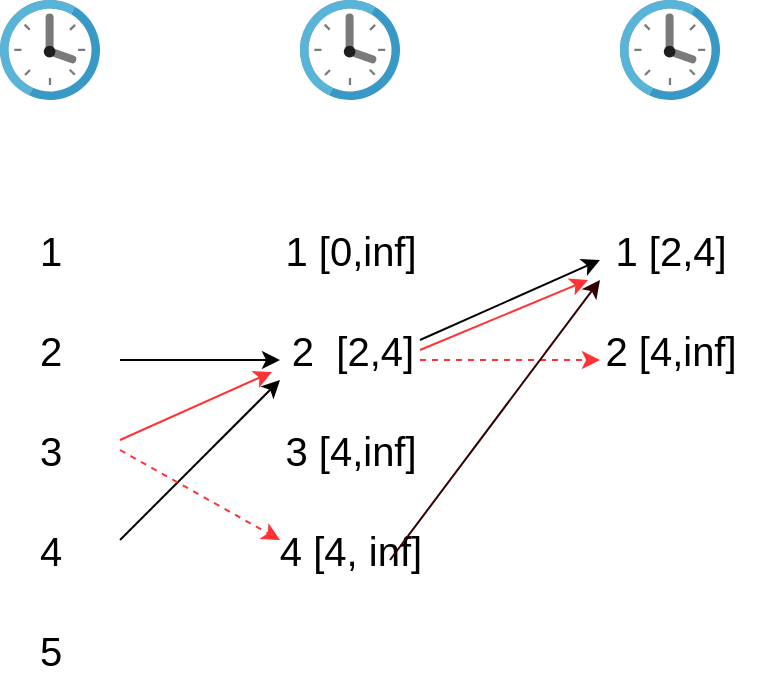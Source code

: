 <mxfile version="20.8.4" type="github">
  <diagram id="FynAF6712mWn7e7LtK_c" name="Page-1">
    <mxGraphModel dx="1196" dy="777" grid="1" gridSize="10" guides="1" tooltips="1" connect="1" arrows="1" fold="1" page="1" pageScale="1" pageWidth="850" pageHeight="1100" math="0" shadow="0">
      <root>
        <mxCell id="0" />
        <mxCell id="1" parent="0" />
        <mxCell id="YDPxqVyPuuDmGZl12sw5-1" value="" style="sketch=0;aspect=fixed;html=1;points=[];align=center;image;fontSize=12;image=img/lib/mscae/Clock.svg;" vertex="1" parent="1">
          <mxGeometry x="140" y="140" width="50" height="50" as="geometry" />
        </mxCell>
        <mxCell id="YDPxqVyPuuDmGZl12sw5-2" value="" style="sketch=0;aspect=fixed;html=1;points=[];align=center;image;fontSize=12;image=img/lib/mscae/Clock.svg;" vertex="1" parent="1">
          <mxGeometry x="290" y="140" width="50" height="50" as="geometry" />
        </mxCell>
        <mxCell id="YDPxqVyPuuDmGZl12sw5-3" value="" style="sketch=0;aspect=fixed;html=1;points=[];align=center;image;fontSize=12;image=img/lib/mscae/Clock.svg;" vertex="1" parent="1">
          <mxGeometry x="450" y="140" width="50" height="50" as="geometry" />
        </mxCell>
        <mxCell id="YDPxqVyPuuDmGZl12sw5-4" value="1" style="text;html=1;align=center;verticalAlign=middle;resizable=0;points=[];autosize=1;strokeColor=none;fillColor=none;fontSize=20;" vertex="1" parent="1">
          <mxGeometry x="150" y="245" width="30" height="40" as="geometry" />
        </mxCell>
        <mxCell id="YDPxqVyPuuDmGZl12sw5-5" value="2" style="text;html=1;align=center;verticalAlign=middle;resizable=0;points=[];autosize=1;strokeColor=none;fillColor=none;fontSize=20;" vertex="1" parent="1">
          <mxGeometry x="150" y="295" width="30" height="40" as="geometry" />
        </mxCell>
        <mxCell id="YDPxqVyPuuDmGZl12sw5-6" value="3" style="text;html=1;align=center;verticalAlign=middle;resizable=0;points=[];autosize=1;strokeColor=none;fillColor=none;fontSize=20;" vertex="1" parent="1">
          <mxGeometry x="150" y="345" width="30" height="40" as="geometry" />
        </mxCell>
        <mxCell id="YDPxqVyPuuDmGZl12sw5-7" value="4" style="text;html=1;align=center;verticalAlign=middle;resizable=0;points=[];autosize=1;strokeColor=none;fillColor=none;fontSize=20;" vertex="1" parent="1">
          <mxGeometry x="150" y="395" width="30" height="40" as="geometry" />
        </mxCell>
        <mxCell id="YDPxqVyPuuDmGZl12sw5-8" value="5" style="text;html=1;align=center;verticalAlign=middle;resizable=0;points=[];autosize=1;strokeColor=none;fillColor=none;fontSize=20;" vertex="1" parent="1">
          <mxGeometry x="150" y="445" width="30" height="40" as="geometry" />
        </mxCell>
        <mxCell id="YDPxqVyPuuDmGZl12sw5-9" value="1 [0,inf]" style="text;html=1;align=center;verticalAlign=middle;resizable=0;points=[];autosize=1;strokeColor=none;fillColor=none;fontSize=20;" vertex="1" parent="1">
          <mxGeometry x="270" y="245" width="90" height="40" as="geometry" />
        </mxCell>
        <mxCell id="YDPxqVyPuuDmGZl12sw5-11" value="2 &amp;nbsp;[2,4]" style="text;html=1;align=center;verticalAlign=middle;resizable=0;points=[];autosize=1;strokeColor=none;fillColor=none;fontSize=20;" vertex="1" parent="1">
          <mxGeometry x="276" y="295" width="80" height="40" as="geometry" />
        </mxCell>
        <mxCell id="YDPxqVyPuuDmGZl12sw5-13" value="3 [4,inf]" style="text;html=1;align=center;verticalAlign=middle;resizable=0;points=[];autosize=1;strokeColor=none;fillColor=none;fontSize=20;" vertex="1" parent="1">
          <mxGeometry x="270" y="345" width="90" height="40" as="geometry" />
        </mxCell>
        <mxCell id="YDPxqVyPuuDmGZl12sw5-14" value="4 [4, inf]" style="text;html=1;align=center;verticalAlign=middle;resizable=0;points=[];autosize=1;strokeColor=none;fillColor=none;fontSize=20;" vertex="1" parent="1">
          <mxGeometry x="270" y="395" width="90" height="40" as="geometry" />
        </mxCell>
        <mxCell id="YDPxqVyPuuDmGZl12sw5-16" value="1 [2,4]" style="text;html=1;align=center;verticalAlign=middle;resizable=0;points=[];autosize=1;strokeColor=none;fillColor=none;fontSize=20;" vertex="1" parent="1">
          <mxGeometry x="435" y="245" width="80" height="40" as="geometry" />
        </mxCell>
        <mxCell id="YDPxqVyPuuDmGZl12sw5-17" value="2 [4,inf]" style="text;html=1;align=center;verticalAlign=middle;resizable=0;points=[];autosize=1;strokeColor=none;fillColor=none;fontSize=20;" vertex="1" parent="1">
          <mxGeometry x="430" y="295" width="90" height="40" as="geometry" />
        </mxCell>
        <mxCell id="YDPxqVyPuuDmGZl12sw5-18" value="" style="endArrow=classic;html=1;rounded=0;fontSize=20;" edge="1" parent="1">
          <mxGeometry width="50" height="50" relative="1" as="geometry">
            <mxPoint x="200" y="320" as="sourcePoint" />
            <mxPoint x="280" y="320" as="targetPoint" />
          </mxGeometry>
        </mxCell>
        <mxCell id="YDPxqVyPuuDmGZl12sw5-19" value="" style="endArrow=classic;html=1;rounded=0;fontSize=20;" edge="1" parent="1">
          <mxGeometry width="50" height="50" relative="1" as="geometry">
            <mxPoint x="350" y="310" as="sourcePoint" />
            <mxPoint x="440" y="270" as="targetPoint" />
          </mxGeometry>
        </mxCell>
        <mxCell id="YDPxqVyPuuDmGZl12sw5-20" value="" style="endArrow=classic;html=1;rounded=0;fontSize=20;" edge="1" parent="1">
          <mxGeometry width="50" height="50" relative="1" as="geometry">
            <mxPoint x="200" y="410" as="sourcePoint" />
            <mxPoint x="280" y="330" as="targetPoint" />
          </mxGeometry>
        </mxCell>
        <mxCell id="YDPxqVyPuuDmGZl12sw5-21" value="" style="endArrow=classic;html=1;rounded=0;fontSize=20;strokeColor=#FF3333;dashed=1;" edge="1" parent="1">
          <mxGeometry width="50" height="50" relative="1" as="geometry">
            <mxPoint x="350" y="320" as="sourcePoint" />
            <mxPoint x="440" y="320" as="targetPoint" />
          </mxGeometry>
        </mxCell>
        <mxCell id="YDPxqVyPuuDmGZl12sw5-22" value="" style="endArrow=classic;html=1;rounded=0;fontSize=20;fontStyle=1;fillColor=#f8cecc;strokeColor=#FF3333;dashed=1;" edge="1" parent="1">
          <mxGeometry width="50" height="50" relative="1" as="geometry">
            <mxPoint x="200" y="365" as="sourcePoint" />
            <mxPoint x="280" y="410" as="targetPoint" />
          </mxGeometry>
        </mxCell>
        <mxCell id="YDPxqVyPuuDmGZl12sw5-24" value="" style="endArrow=classic;html=1;rounded=0;fontSize=20;strokeColor=#330000;" edge="1" parent="1">
          <mxGeometry width="50" height="50" relative="1" as="geometry">
            <mxPoint x="335" y="420" as="sourcePoint" />
            <mxPoint x="440" y="280" as="targetPoint" />
          </mxGeometry>
        </mxCell>
        <mxCell id="YDPxqVyPuuDmGZl12sw5-25" value="" style="endArrow=classic;html=1;rounded=0;fontSize=20;fontStyle=1;fillColor=#f8cecc;strokeColor=#FF3333;entryX=0;entryY=0.775;entryDx=0;entryDy=0;entryPerimeter=0;" edge="1" parent="1" target="YDPxqVyPuuDmGZl12sw5-11">
          <mxGeometry width="50" height="50" relative="1" as="geometry">
            <mxPoint x="200" y="360" as="sourcePoint" />
            <mxPoint x="290" y="420" as="targetPoint" />
          </mxGeometry>
        </mxCell>
        <mxCell id="YDPxqVyPuuDmGZl12sw5-26" value="" style="endArrow=classic;html=1;rounded=0;fontSize=20;strokeColor=#FF3333;entryX=-0.012;entryY=0.875;entryDx=0;entryDy=0;entryPerimeter=0;" edge="1" parent="1" target="YDPxqVyPuuDmGZl12sw5-16">
          <mxGeometry width="50" height="50" relative="1" as="geometry">
            <mxPoint x="350" y="315" as="sourcePoint" />
            <mxPoint x="450" y="330" as="targetPoint" />
          </mxGeometry>
        </mxCell>
      </root>
    </mxGraphModel>
  </diagram>
</mxfile>
